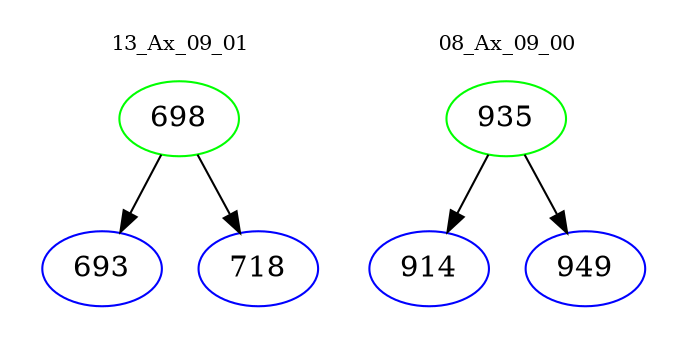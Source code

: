 digraph{
subgraph cluster_0 {
color = white
label = "13_Ax_09_01";
fontsize=10;
T0_698 [label="698", color="green"]
T0_698 -> T0_693 [color="black"]
T0_693 [label="693", color="blue"]
T0_698 -> T0_718 [color="black"]
T0_718 [label="718", color="blue"]
}
subgraph cluster_1 {
color = white
label = "08_Ax_09_00";
fontsize=10;
T1_935 [label="935", color="green"]
T1_935 -> T1_914 [color="black"]
T1_914 [label="914", color="blue"]
T1_935 -> T1_949 [color="black"]
T1_949 [label="949", color="blue"]
}
}
